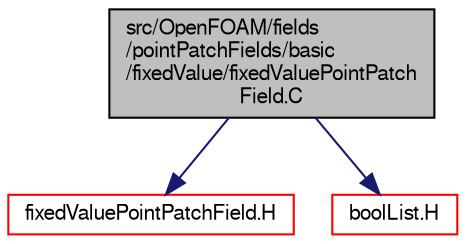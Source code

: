 digraph "src/OpenFOAM/fields/pointPatchFields/basic/fixedValue/fixedValuePointPatchField.C"
{
  bgcolor="transparent";
  edge [fontname="FreeSans",fontsize="10",labelfontname="FreeSans",labelfontsize="10"];
  node [fontname="FreeSans",fontsize="10",shape=record];
  Node0 [label="src/OpenFOAM/fields\l/pointPatchFields/basic\l/fixedValue/fixedValuePointPatch\lField.C",height=0.2,width=0.4,color="black", fillcolor="grey75", style="filled", fontcolor="black"];
  Node0 -> Node1 [color="midnightblue",fontsize="10",style="solid",fontname="FreeSans"];
  Node1 [label="fixedValuePointPatchField.H",height=0.2,width=0.4,color="red",URL="$a09932.html"];
  Node0 -> Node143 [color="midnightblue",fontsize="10",style="solid",fontname="FreeSans"];
  Node143 [label="boolList.H",height=0.2,width=0.4,color="red",URL="$a12152.html"];
}
